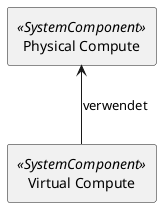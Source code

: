@startuml

skinparam monochrome true
skinparam componentStyle uml2




show stereotype

rectangle Physical__F_Compute as "Physical Compute" <<SystemComponent>> {
}

rectangle Virtual__F_Compute as "Virtual Compute" <<SystemComponent>> {
}
Virtual__F_Compute -up-> Physical__F_Compute : verwendet

' Begin Protected Region [[layouting]]

' End Protected Region   [[layouting]]
@enduml
' Actifsource ID=[dc5bfacd-eaac-11e8-88d3-bfc6b992bdec,333460f2-0e1a-11e9-8b4c-f9aec93d8b56,Hash]
